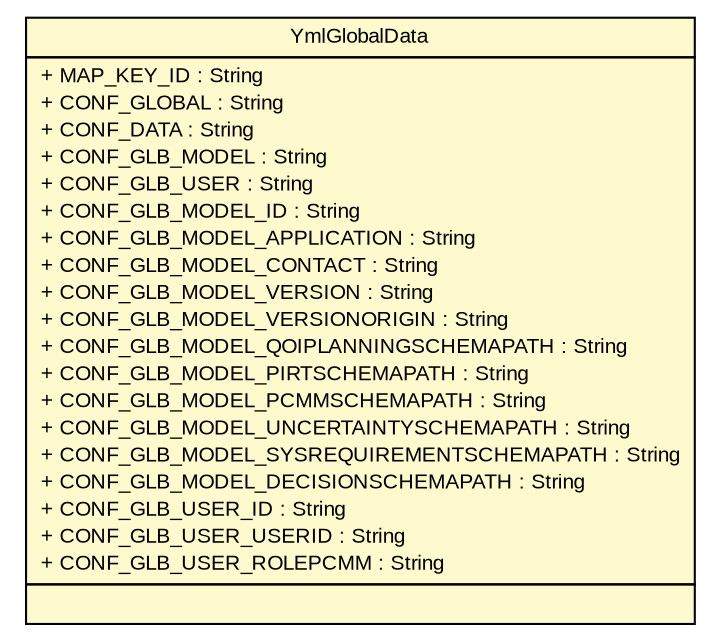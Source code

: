 #!/usr/local/bin/dot
#
# Class diagram 
# Generated by UMLGraph version R5_6-24-gf6e263 (http://www.umlgraph.org/)
#

digraph G {
	edge [fontname="arial",fontsize=10,labelfontname="arial",labelfontsize=10];
	node [fontname="arial",fontsize=10,shape=plaintext];
	nodesep=0.25;
	ranksep=0.5;
	// gov.sandia.cf.application.configuration.YmlGlobalData
	c446419 [label=<<table title="gov.sandia.cf.application.configuration.YmlGlobalData" border="0" cellborder="1" cellspacing="0" cellpadding="2" port="p" bgcolor="lemonChiffon" href="./YmlGlobalData.html">
		<tr><td><table border="0" cellspacing="0" cellpadding="1">
<tr><td align="center" balign="center"> YmlGlobalData </td></tr>
		</table></td></tr>
		<tr><td><table border="0" cellspacing="0" cellpadding="1">
<tr><td align="left" balign="left"> + MAP_KEY_ID : String </td></tr>
<tr><td align="left" balign="left"> + CONF_GLOBAL : String </td></tr>
<tr><td align="left" balign="left"> + CONF_DATA : String </td></tr>
<tr><td align="left" balign="left"> + CONF_GLB_MODEL : String </td></tr>
<tr><td align="left" balign="left"> + CONF_GLB_USER : String </td></tr>
<tr><td align="left" balign="left"> + CONF_GLB_MODEL_ID : String </td></tr>
<tr><td align="left" balign="left"> + CONF_GLB_MODEL_APPLICATION : String </td></tr>
<tr><td align="left" balign="left"> + CONF_GLB_MODEL_CONTACT : String </td></tr>
<tr><td align="left" balign="left"> + CONF_GLB_MODEL_VERSION : String </td></tr>
<tr><td align="left" balign="left"> + CONF_GLB_MODEL_VERSIONORIGIN : String </td></tr>
<tr><td align="left" balign="left"> + CONF_GLB_MODEL_QOIPLANNINGSCHEMAPATH : String </td></tr>
<tr><td align="left" balign="left"> + CONF_GLB_MODEL_PIRTSCHEMAPATH : String </td></tr>
<tr><td align="left" balign="left"> + CONF_GLB_MODEL_PCMMSCHEMAPATH : String </td></tr>
<tr><td align="left" balign="left"> + CONF_GLB_MODEL_UNCERTAINTYSCHEMAPATH : String </td></tr>
<tr><td align="left" balign="left"> + CONF_GLB_MODEL_SYSREQUIREMENTSCHEMAPATH : String </td></tr>
<tr><td align="left" balign="left"> + CONF_GLB_MODEL_DECISIONSCHEMAPATH : String </td></tr>
<tr><td align="left" balign="left"> + CONF_GLB_USER_ID : String </td></tr>
<tr><td align="left" balign="left"> + CONF_GLB_USER_USERID : String </td></tr>
<tr><td align="left" balign="left"> + CONF_GLB_USER_ROLEPCMM : String </td></tr>
		</table></td></tr>
		<tr><td><table border="0" cellspacing="0" cellpadding="1">
<tr><td align="left" balign="left">  </td></tr>
		</table></td></tr>
		</table>>, URL="./YmlGlobalData.html", fontname="arial", fontcolor="black", fontsize=10.0];
}

